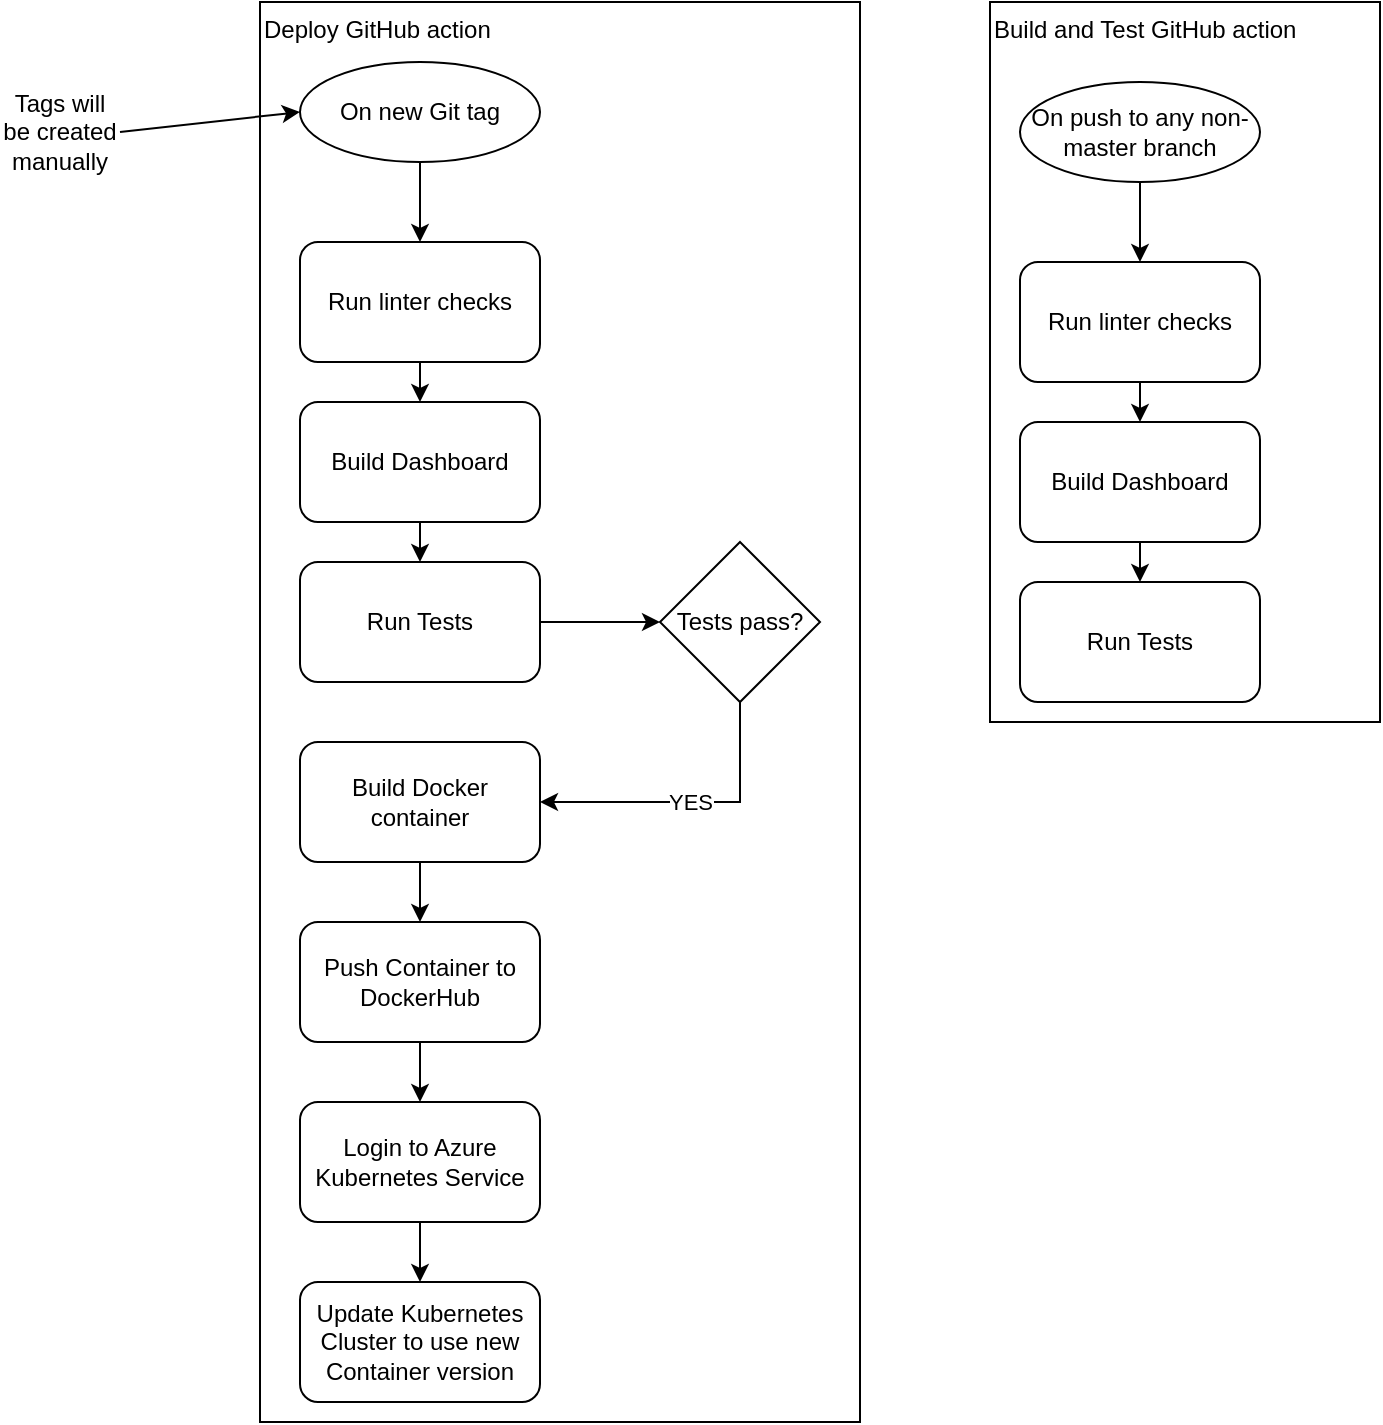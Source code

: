 <mxfile version="20.5.1" type="device"><diagram id="L2Q9f7drphWwgcuCWuZ_" name="Page-1"><mxGraphModel dx="2035" dy="668" grid="1" gridSize="10" guides="1" tooltips="1" connect="1" arrows="1" fold="1" page="1" pageScale="1" pageWidth="850" pageHeight="1100" math="0" shadow="0"><root><mxCell id="0"/><mxCell id="1" parent="0"/><mxCell id="yMW3AUpPjbP6TQaJnfon-2" value="Deploy GitHub action" style="rounded=0;whiteSpace=wrap;html=1;verticalAlign=top;align=left;" vertex="1" parent="1"><mxGeometry x="60" y="310" width="300" height="710" as="geometry"/></mxCell><mxCell id="yMW3AUpPjbP6TQaJnfon-7" style="edgeStyle=orthogonalEdgeStyle;rounded=0;orthogonalLoop=1;jettySize=auto;html=1;exitX=0.5;exitY=1;exitDx=0;exitDy=0;entryX=0.5;entryY=0;entryDx=0;entryDy=0;" edge="1" parent="1" source="yMW3AUpPjbP6TQaJnfon-4" target="yMW3AUpPjbP6TQaJnfon-5"><mxGeometry relative="1" as="geometry"/></mxCell><mxCell id="yMW3AUpPjbP6TQaJnfon-4" value="Build Dashboard" style="rounded=1;whiteSpace=wrap;html=1;" vertex="1" parent="1"><mxGeometry x="80" y="510" width="120" height="60" as="geometry"/></mxCell><mxCell id="yMW3AUpPjbP6TQaJnfon-12" style="edgeStyle=orthogonalEdgeStyle;rounded=0;orthogonalLoop=1;jettySize=auto;html=1;exitX=1;exitY=0.5;exitDx=0;exitDy=0;entryX=0;entryY=0.5;entryDx=0;entryDy=0;" edge="1" parent="1" source="yMW3AUpPjbP6TQaJnfon-5" target="yMW3AUpPjbP6TQaJnfon-8"><mxGeometry relative="1" as="geometry"/></mxCell><mxCell id="yMW3AUpPjbP6TQaJnfon-5" value="Run Tests" style="rounded=1;whiteSpace=wrap;html=1;" vertex="1" parent="1"><mxGeometry x="80" y="590" width="120" height="60" as="geometry"/></mxCell><mxCell id="yMW3AUpPjbP6TQaJnfon-14" value="YES" style="edgeStyle=orthogonalEdgeStyle;rounded=0;orthogonalLoop=1;jettySize=auto;html=1;exitX=0.5;exitY=1;exitDx=0;exitDy=0;entryX=1;entryY=0.5;entryDx=0;entryDy=0;" edge="1" parent="1" source="yMW3AUpPjbP6TQaJnfon-8" target="yMW3AUpPjbP6TQaJnfon-13"><mxGeometry relative="1" as="geometry"/></mxCell><mxCell id="yMW3AUpPjbP6TQaJnfon-8" value="Tests pass?" style="rhombus;whiteSpace=wrap;html=1;" vertex="1" parent="1"><mxGeometry x="260" y="580" width="80" height="80" as="geometry"/></mxCell><mxCell id="yMW3AUpPjbP6TQaJnfon-11" style="edgeStyle=orthogonalEdgeStyle;rounded=0;orthogonalLoop=1;jettySize=auto;html=1;exitX=0.5;exitY=1;exitDx=0;exitDy=0;entryX=0.5;entryY=0;entryDx=0;entryDy=0;" edge="1" parent="1" source="yMW3AUpPjbP6TQaJnfon-10" target="yMW3AUpPjbP6TQaJnfon-4"><mxGeometry relative="1" as="geometry"/></mxCell><mxCell id="yMW3AUpPjbP6TQaJnfon-10" value="Run linter checks" style="rounded=1;whiteSpace=wrap;html=1;" vertex="1" parent="1"><mxGeometry x="80" y="430" width="120" height="60" as="geometry"/></mxCell><mxCell id="yMW3AUpPjbP6TQaJnfon-18" style="edgeStyle=orthogonalEdgeStyle;rounded=0;orthogonalLoop=1;jettySize=auto;html=1;exitX=0.5;exitY=1;exitDx=0;exitDy=0;entryX=0.5;entryY=0;entryDx=0;entryDy=0;" edge="1" parent="1" source="yMW3AUpPjbP6TQaJnfon-13" target="yMW3AUpPjbP6TQaJnfon-15"><mxGeometry relative="1" as="geometry"/></mxCell><mxCell id="yMW3AUpPjbP6TQaJnfon-13" value="Build Docker container" style="rounded=1;whiteSpace=wrap;html=1;" vertex="1" parent="1"><mxGeometry x="80" y="680" width="120" height="60" as="geometry"/></mxCell><mxCell id="yMW3AUpPjbP6TQaJnfon-19" style="edgeStyle=orthogonalEdgeStyle;rounded=0;orthogonalLoop=1;jettySize=auto;html=1;exitX=0.5;exitY=1;exitDx=0;exitDy=0;entryX=0.5;entryY=0;entryDx=0;entryDy=0;" edge="1" parent="1" source="yMW3AUpPjbP6TQaJnfon-15" target="yMW3AUpPjbP6TQaJnfon-16"><mxGeometry relative="1" as="geometry"/></mxCell><mxCell id="yMW3AUpPjbP6TQaJnfon-15" value="Push Container to DockerHub" style="rounded=1;whiteSpace=wrap;html=1;" vertex="1" parent="1"><mxGeometry x="80" y="770" width="120" height="60" as="geometry"/></mxCell><mxCell id="yMW3AUpPjbP6TQaJnfon-20" style="edgeStyle=orthogonalEdgeStyle;rounded=0;orthogonalLoop=1;jettySize=auto;html=1;exitX=0.5;exitY=1;exitDx=0;exitDy=0;entryX=0.5;entryY=0;entryDx=0;entryDy=0;" edge="1" parent="1" source="yMW3AUpPjbP6TQaJnfon-16" target="yMW3AUpPjbP6TQaJnfon-17"><mxGeometry relative="1" as="geometry"/></mxCell><mxCell id="yMW3AUpPjbP6TQaJnfon-16" value="Login to Azure Kubernetes Service" style="rounded=1;whiteSpace=wrap;html=1;" vertex="1" parent="1"><mxGeometry x="80" y="860" width="120" height="60" as="geometry"/></mxCell><mxCell id="yMW3AUpPjbP6TQaJnfon-17" value="Update Kubernetes Cluster to use new Container version" style="rounded=1;whiteSpace=wrap;html=1;" vertex="1" parent="1"><mxGeometry x="80" y="950" width="120" height="60" as="geometry"/></mxCell><mxCell id="yMW3AUpPjbP6TQaJnfon-21" value="Build and Test GitHub action" style="rounded=0;whiteSpace=wrap;html=1;verticalAlign=top;align=left;" vertex="1" parent="1"><mxGeometry x="425" y="310" width="195" height="360" as="geometry"/></mxCell><mxCell id="yMW3AUpPjbP6TQaJnfon-23" style="edgeStyle=orthogonalEdgeStyle;rounded=0;orthogonalLoop=1;jettySize=auto;html=1;exitX=0.5;exitY=1;exitDx=0;exitDy=0;entryX=0.5;entryY=0;entryDx=0;entryDy=0;" edge="1" parent="1" source="yMW3AUpPjbP6TQaJnfon-22" target="yMW3AUpPjbP6TQaJnfon-10"><mxGeometry relative="1" as="geometry"/></mxCell><mxCell id="yMW3AUpPjbP6TQaJnfon-22" value="On new Git tag" style="ellipse;whiteSpace=wrap;html=1;" vertex="1" parent="1"><mxGeometry x="80" y="340" width="120" height="50" as="geometry"/></mxCell><mxCell id="yMW3AUpPjbP6TQaJnfon-33" style="edgeStyle=orthogonalEdgeStyle;rounded=0;orthogonalLoop=1;jettySize=auto;html=1;exitX=0.5;exitY=1;exitDx=0;exitDy=0;entryX=0.5;entryY=0;entryDx=0;entryDy=0;" edge="1" parent="1" source="yMW3AUpPjbP6TQaJnfon-24" target="yMW3AUpPjbP6TQaJnfon-32"><mxGeometry relative="1" as="geometry"/></mxCell><mxCell id="yMW3AUpPjbP6TQaJnfon-24" value="On push to any non-master branch" style="ellipse;whiteSpace=wrap;html=1;" vertex="1" parent="1"><mxGeometry x="440" y="350" width="120" height="50" as="geometry"/></mxCell><mxCell id="yMW3AUpPjbP6TQaJnfon-28" style="edgeStyle=orthogonalEdgeStyle;rounded=0;orthogonalLoop=1;jettySize=auto;html=1;exitX=0.5;exitY=1;exitDx=0;exitDy=0;entryX=0.5;entryY=0;entryDx=0;entryDy=0;" edge="1" parent="1" source="yMW3AUpPjbP6TQaJnfon-29" target="yMW3AUpPjbP6TQaJnfon-30"><mxGeometry relative="1" as="geometry"/></mxCell><mxCell id="yMW3AUpPjbP6TQaJnfon-29" value="Build Dashboard" style="rounded=1;whiteSpace=wrap;html=1;" vertex="1" parent="1"><mxGeometry x="440" y="520" width="120" height="60" as="geometry"/></mxCell><mxCell id="yMW3AUpPjbP6TQaJnfon-30" value="Run Tests" style="rounded=1;whiteSpace=wrap;html=1;" vertex="1" parent="1"><mxGeometry x="440" y="600" width="120" height="60" as="geometry"/></mxCell><mxCell id="yMW3AUpPjbP6TQaJnfon-31" style="edgeStyle=orthogonalEdgeStyle;rounded=0;orthogonalLoop=1;jettySize=auto;html=1;exitX=0.5;exitY=1;exitDx=0;exitDy=0;entryX=0.5;entryY=0;entryDx=0;entryDy=0;" edge="1" parent="1" source="yMW3AUpPjbP6TQaJnfon-32" target="yMW3AUpPjbP6TQaJnfon-29"><mxGeometry relative="1" as="geometry"/></mxCell><mxCell id="yMW3AUpPjbP6TQaJnfon-32" value="Run linter checks" style="rounded=1;whiteSpace=wrap;html=1;" vertex="1" parent="1"><mxGeometry x="440" y="440" width="120" height="60" as="geometry"/></mxCell><mxCell id="yMW3AUpPjbP6TQaJnfon-35" style="rounded=0;orthogonalLoop=1;jettySize=auto;html=1;exitX=1;exitY=0.5;exitDx=0;exitDy=0;entryX=0;entryY=0.5;entryDx=0;entryDy=0;" edge="1" parent="1" source="yMW3AUpPjbP6TQaJnfon-34" target="yMW3AUpPjbP6TQaJnfon-22"><mxGeometry relative="1" as="geometry"/></mxCell><mxCell id="yMW3AUpPjbP6TQaJnfon-34" value="Tags will be created manually" style="text;html=1;strokeColor=none;fillColor=none;align=center;verticalAlign=middle;whiteSpace=wrap;rounded=0;" vertex="1" parent="1"><mxGeometry x="-70" y="360" width="60" height="30" as="geometry"/></mxCell></root></mxGraphModel></diagram></mxfile>